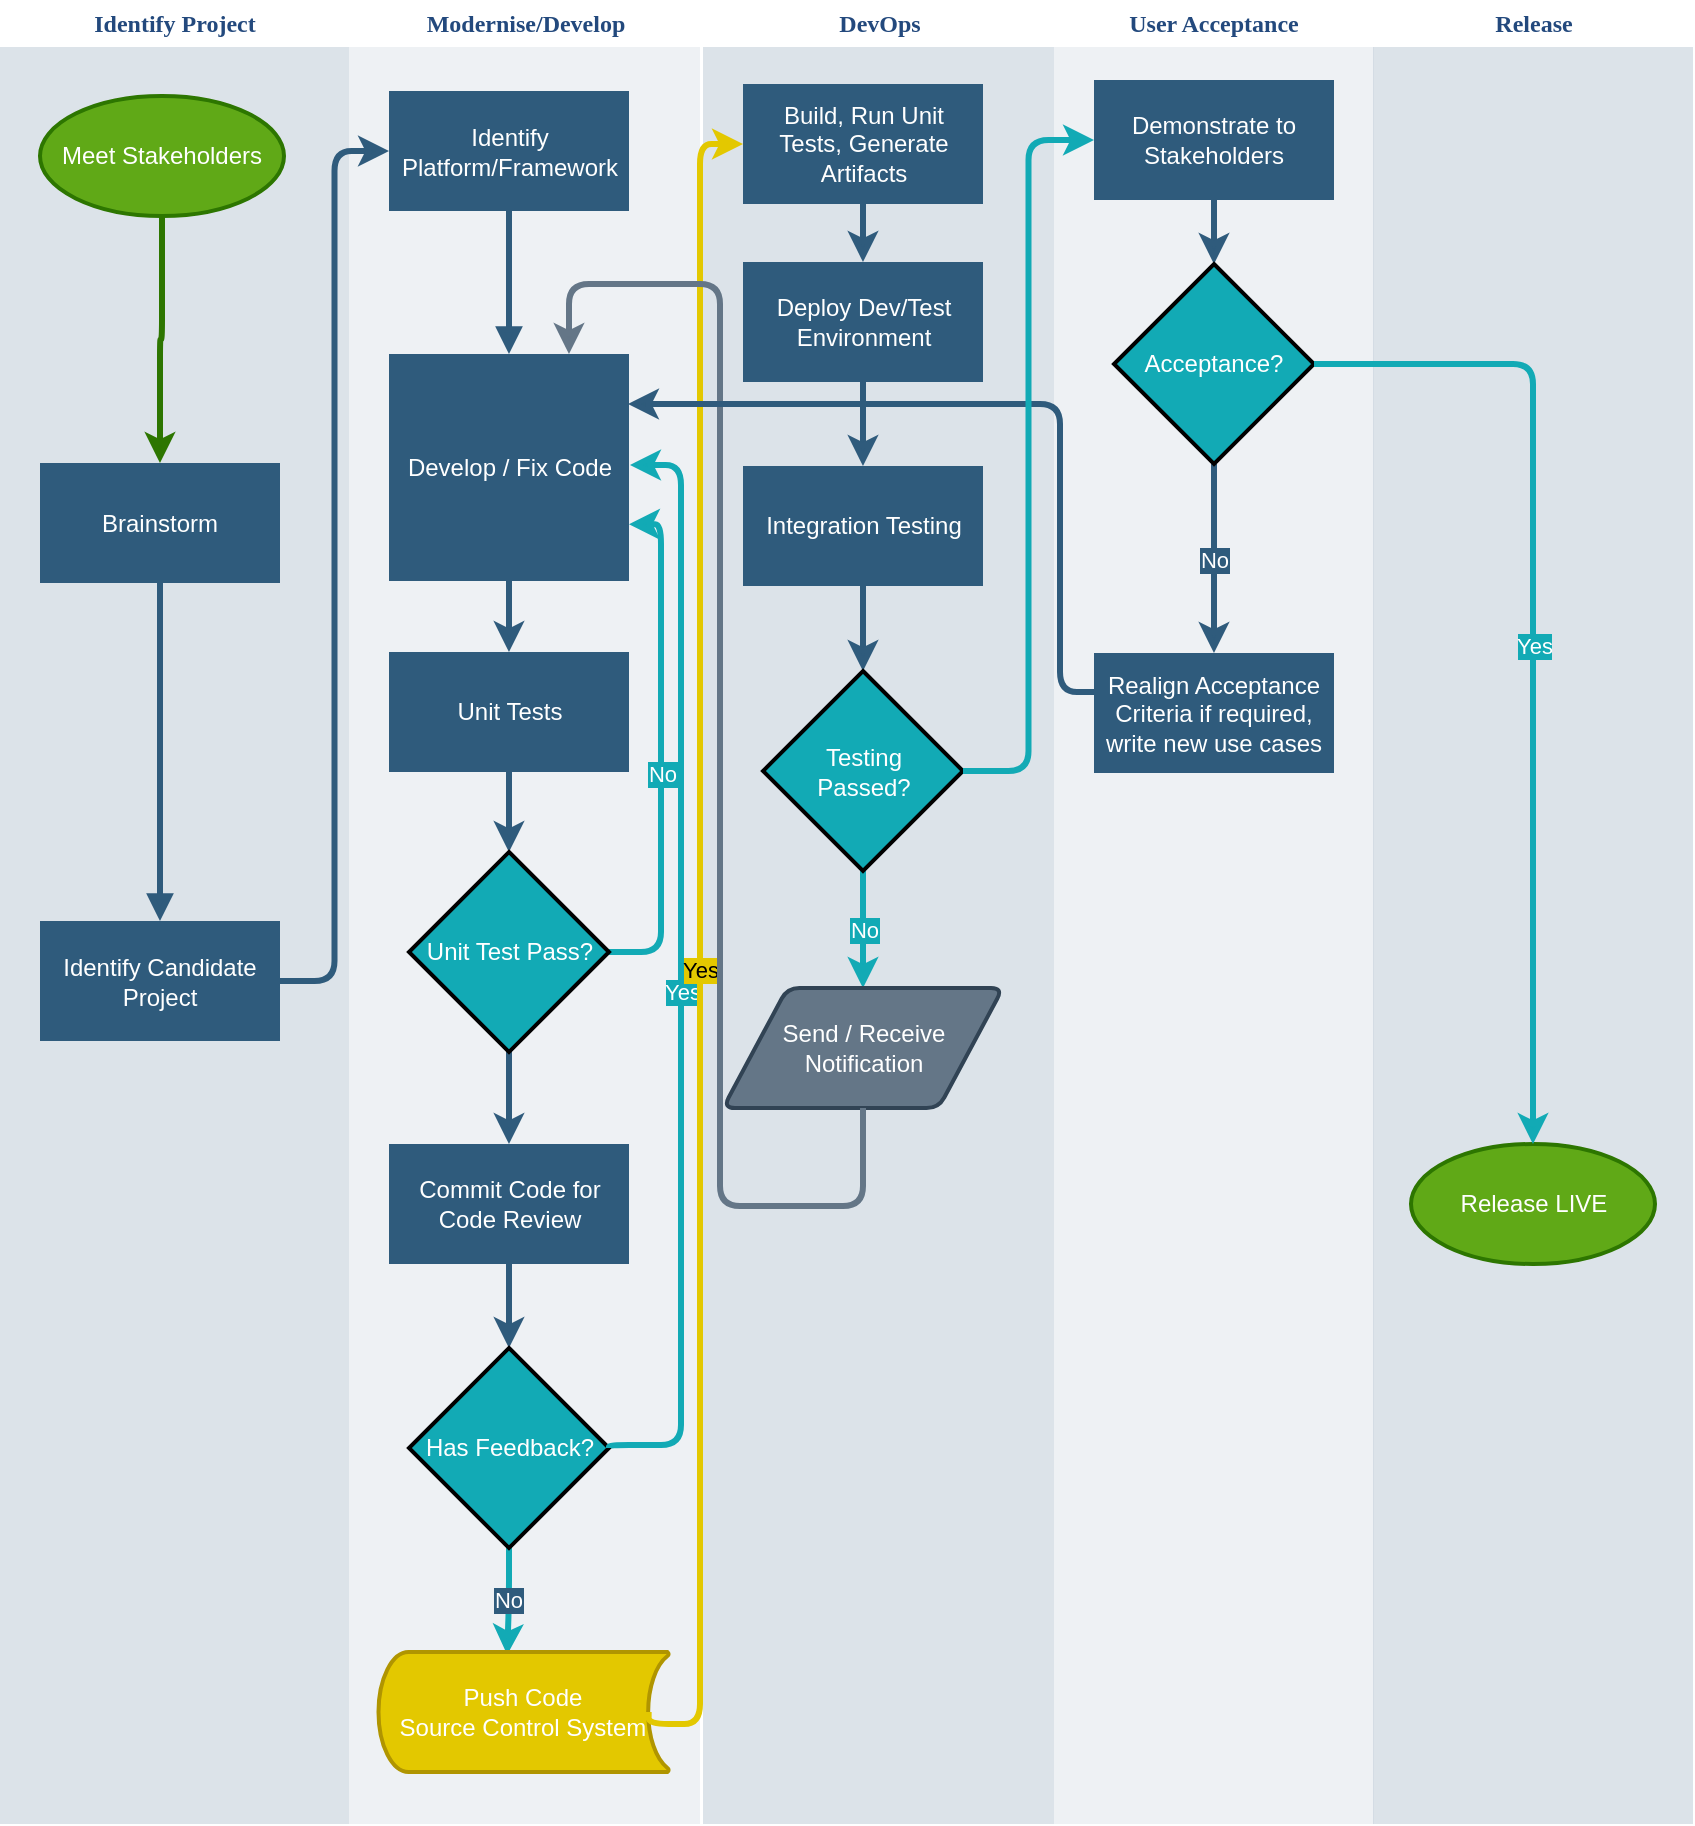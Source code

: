 <mxfile version="20.6.0" type="device"><diagram id="07fea595-8f29-1299-0266-81d95cde20df" name="Page-1"><mxGraphModel dx="1038" dy="571" grid="1" gridSize="10" guides="1" tooltips="1" connect="1" arrows="1" fold="1" page="1" pageScale="1" pageWidth="1169" pageHeight="827" background="#ffffff" math="0" shadow="0"><root><mxCell id="0"/><mxCell id="1" parent="0"/><mxCell id="170" value="&lt;font color=&quot;#23497d&quot;&gt;Identify Project&lt;/font&gt;" style="swimlane;whiteSpace=wrap;fillColor=none;swimlaneFillColor=#BAC8D3;fontColor=#FFFFFF;fontFamily=Tahoma;html=1;strokeColor=none;opacity=50;startSize=23;" parent="1" vertex="1"><mxGeometry x="10" y="88.5" width="174.5" height="911.5" as="geometry"><mxRectangle x="20" y="20" width="80" height="23" as="alternateBounds"/></mxGeometry></mxCell><mxCell id="172" value="Brainstorm" style="whiteSpace=wrap;strokeColor=none;fillColor=#2f5b7c;shadow=0;fontColor=#FFFFFF;fontFamily=Helvetica;fontStyle=0;html=1;fontSize=12;spacing=6;verticalAlign=middle;" parent="170" vertex="1"><mxGeometry x="20" y="231" width="120" height="60" as="geometry"/></mxCell><mxCell id="173" value="Identify Candidate Project" style="whiteSpace=wrap;strokeColor=none;fillColor=#2f5b7c;shadow=0;fontColor=#FFFFFF;fontFamily=Helvetica;fontStyle=0;html=1;fontSize=12;spacing=6;verticalAlign=middle;" parent="170" vertex="1"><mxGeometry x="20" y="460" width="120" height="60" as="geometry"/></mxCell><mxCell id="174" value="" style="edgeStyle=segmentEdgeStyle;strokeColor=#2F5B7C;strokeWidth=3;html=1;endArrow=block;endFill=1;" parent="170" source="172" target="173" edge="1"><mxGeometry width="100" height="100" relative="1" as="geometry"><mxPoint x="170" y="397.5" as="sourcePoint"/><mxPoint x="270" y="472.5" as="targetPoint"/></mxGeometry></mxCell><mxCell id="XFbco33qZ_QRv1qv9447-268" style="edgeStyle=orthogonalEdgeStyle;rounded=1;orthogonalLoop=1;jettySize=auto;html=1;entryX=0.5;entryY=0;entryDx=0;entryDy=0;labelBackgroundColor=#12AAB5;strokeColor=#2D7600;strokeWidth=3;fontColor=#000000;" edge="1" parent="170" source="XFbco33qZ_QRv1qv9447-219" target="172"><mxGeometry relative="1" as="geometry"/></mxCell><mxCell id="XFbco33qZ_QRv1qv9447-219" value="&lt;span style=&quot;font-family: Helvetica; font-size: 12px; font-style: normal; font-variant-ligatures: normal; font-variant-caps: normal; font-weight: 400; letter-spacing: normal; orphans: 2; text-align: center; text-indent: 0px; text-transform: none; widows: 2; word-spacing: 0px; -webkit-text-stroke-width: 0px; text-decoration-thickness: initial; text-decoration-style: initial; text-decoration-color: initial; float: none; display: inline !important;&quot;&gt;Meet Stakeholders&lt;/span&gt;" style="strokeWidth=2;html=1;shape=mxgraph.flowchart.start_1;whiteSpace=wrap;fillColor=#60a917;strokeColor=#2D7600;fontColor=#ffffff;" vertex="1" parent="170"><mxGeometry x="20" y="47.5" width="122" height="60" as="geometry"/></mxCell><mxCell id="180" value="&lt;font color=&quot;#23497d&quot;&gt;Release&lt;/font&gt;" style="swimlane;whiteSpace=wrap;fillColor=none;swimlaneFillColor=#BAC8D3;fontColor=#2F5B7C;fontFamily=Tahoma;html=1;strokeColor=none;opacity=50;" parent="1" vertex="1"><mxGeometry x="696.5" y="88.5" width="160" height="911.5" as="geometry"><mxRectangle x="20" y="20" width="80" height="23" as="alternateBounds"/></mxGeometry></mxCell><mxCell id="XFbco33qZ_QRv1qv9447-270" value="&lt;span style=&quot;font-family: Helvetica; font-size: 12px; font-style: normal; font-variant-ligatures: normal; font-variant-caps: normal; font-weight: 400; letter-spacing: normal; orphans: 2; text-align: center; text-indent: 0px; text-transform: none; widows: 2; word-spacing: 0px; -webkit-text-stroke-width: 0px; text-decoration-thickness: initial; text-decoration-style: initial; text-decoration-color: initial; float: none; display: inline !important;&quot;&gt;Release LIVE&lt;/span&gt;" style="strokeWidth=2;html=1;shape=mxgraph.flowchart.start_1;whiteSpace=wrap;fillColor=#60a917;strokeColor=#2D7600;fontColor=#ffffff;" vertex="1" parent="180"><mxGeometry x="19" y="571.5" width="122" height="60" as="geometry"/></mxCell><mxCell id="183" value="&lt;font color=&quot;#23497d&quot;&gt;Modernise/Develop&lt;/font&gt;" style="swimlane;whiteSpace=wrap;fillColor=none;swimlaneFillColor=#BAC8D3;fontColor=#2F5B7C;fontFamily=Tahoma;html=1;strokeColor=none;opacity=25;" parent="1" vertex="1"><mxGeometry x="184.5" y="88.5" width="175.5" height="911.5" as="geometry"><mxRectangle x="20" y="20" width="80" height="23" as="alternateBounds"/></mxGeometry></mxCell><mxCell id="184" value="Identify Platform/Framework" style="whiteSpace=wrap;shadow=0;fontColor=#FFFFFF;fontFamily=Helvetica;fontStyle=0;html=1;fontSize=12;plain-purple;strokeColor=none;fillColor=#2f5b7c;gradientColor=none;spacing=6;verticalAlign=middle;" parent="183" vertex="1"><mxGeometry x="20" y="45" width="120" height="60" as="geometry"/></mxCell><mxCell id="186" value="" style="edgeStyle=segmentEdgeStyle;strokeColor=#2F5B7C;strokeWidth=3;html=1;endArrow=block;endFill=1;entryX=0.5;entryY=0;entryDx=0;entryDy=0;" parent="183" source="184" target="XFbco33qZ_QRv1qv9447-222" edge="1"><mxGeometry width="100" height="100" relative="1" as="geometry"><mxPoint x="-10" y="100" as="sourcePoint"/><mxPoint x="80" y="265" as="targetPoint"/></mxGeometry></mxCell><mxCell id="XFbco33qZ_QRv1qv9447-245" style="edgeStyle=orthogonalEdgeStyle;rounded=1;orthogonalLoop=1;jettySize=auto;html=1;strokeColor=#2F5B7C;strokeWidth=3;fontColor=#FFFFFF;" edge="1" parent="183" source="XFbco33qZ_QRv1qv9447-222" target="XFbco33qZ_QRv1qv9447-223"><mxGeometry relative="1" as="geometry"/></mxCell><mxCell id="XFbco33qZ_QRv1qv9447-222" value="Develop / Fix Code" style="whiteSpace=wrap;shadow=0;fontColor=#FFFFFF;fontFamily=Helvetica;fontStyle=0;html=1;fontSize=12;plain-purple;strokeColor=none;fillColor=#2f5b7c;gradientColor=none;spacing=6;verticalAlign=middle;" vertex="1" parent="183"><mxGeometry x="20" y="176.5" width="120" height="113.5" as="geometry"/></mxCell><mxCell id="XFbco33qZ_QRv1qv9447-246" style="edgeStyle=orthogonalEdgeStyle;rounded=1;orthogonalLoop=1;jettySize=auto;html=1;entryX=0.5;entryY=0;entryDx=0;entryDy=0;entryPerimeter=0;strokeColor=#2F5B7C;strokeWidth=3;fontColor=#FFFFFF;" edge="1" parent="183" source="XFbco33qZ_QRv1qv9447-223" target="XFbco33qZ_QRv1qv9447-225"><mxGeometry relative="1" as="geometry"/></mxCell><mxCell id="XFbco33qZ_QRv1qv9447-223" value="Unit Tests" style="whiteSpace=wrap;shadow=0;fontColor=#FFFFFF;fontFamily=Helvetica;fontStyle=0;html=1;fontSize=12;plain-purple;strokeColor=none;fillColor=#2f5b7c;gradientColor=none;spacing=6;verticalAlign=middle;" vertex="1" parent="183"><mxGeometry x="20" y="325.5" width="120" height="60" as="geometry"/></mxCell><mxCell id="XFbco33qZ_QRv1qv9447-226" value="No" style="edgeStyle=orthogonalEdgeStyle;rounded=1;orthogonalLoop=1;jettySize=auto;html=1;entryX=1;entryY=0.75;entryDx=0;entryDy=0;strokeColor=#12AAB5;strokeWidth=3;fontColor=#FFFFFF;exitX=1;exitY=0.5;exitDx=0;exitDy=0;exitPerimeter=0;labelPosition=center;verticalLabelPosition=bottom;align=center;verticalAlign=top;labelBackgroundColor=#12AAB5;" edge="1" parent="183" source="XFbco33qZ_QRv1qv9447-225" target="XFbco33qZ_QRv1qv9447-222"><mxGeometry relative="1" as="geometry"><Array as="points"><mxPoint x="156" y="476"/><mxPoint x="156" y="262"/></Array></mxGeometry></mxCell><mxCell id="XFbco33qZ_QRv1qv9447-237" style="edgeStyle=orthogonalEdgeStyle;rounded=1;orthogonalLoop=1;jettySize=auto;html=1;strokeColor=#2F5B7C;strokeWidth=3;fontColor=#000000;" edge="1" parent="183" source="XFbco33qZ_QRv1qv9447-225" target="XFbco33qZ_QRv1qv9447-231"><mxGeometry relative="1" as="geometry"/></mxCell><mxCell id="XFbco33qZ_QRv1qv9447-225" value="Unit Test Pass?" style="strokeWidth=2;html=1;shape=mxgraph.flowchart.decision;whiteSpace=wrap;labelBackgroundColor=none;fontColor=#FFFFFF;fillColor=#12AAB5;" vertex="1" parent="183"><mxGeometry x="30" y="425.5" width="100" height="100" as="geometry"/></mxCell><mxCell id="XFbco33qZ_QRv1qv9447-239" style="edgeStyle=orthogonalEdgeStyle;rounded=1;orthogonalLoop=1;jettySize=auto;html=1;strokeColor=#2F5B7C;strokeWidth=3;fontColor=#000000;" edge="1" parent="183" source="XFbco33qZ_QRv1qv9447-231" target="XFbco33qZ_QRv1qv9447-233"><mxGeometry relative="1" as="geometry"/></mxCell><mxCell id="XFbco33qZ_QRv1qv9447-231" value="Commit Code for Code Review" style="whiteSpace=wrap;shadow=0;fontColor=#FFFFFF;fontFamily=Helvetica;fontStyle=0;html=1;fontSize=12;plain-purple;strokeColor=none;fillColor=#2f5b7c;gradientColor=none;spacing=6;verticalAlign=middle;" vertex="1" parent="183"><mxGeometry x="20" y="571.5" width="120" height="60" as="geometry"/></mxCell><mxCell id="XFbco33qZ_QRv1qv9447-238" value="No" style="edgeStyle=orthogonalEdgeStyle;rounded=1;orthogonalLoop=1;jettySize=auto;html=1;strokeColor=#12AAB5;strokeWidth=3;fontColor=#FFFFFF;entryX=0.443;entryY=0.023;entryDx=0;entryDy=0;entryPerimeter=0;labelBackgroundColor=#2F5B7C;" edge="1" parent="183" source="XFbco33qZ_QRv1qv9447-233" target="XFbco33qZ_QRv1qv9447-241"><mxGeometry relative="1" as="geometry"><mxPoint x="80" y="831.5" as="targetPoint"/></mxGeometry></mxCell><mxCell id="XFbco33qZ_QRv1qv9447-233" value="Has Feedback?" style="strokeWidth=2;html=1;shape=mxgraph.flowchart.decision;whiteSpace=wrap;labelBackgroundColor=none;fontColor=#FFFFFF;fillColor=#12AAB5;" vertex="1" parent="183"><mxGeometry x="30" y="673.5" width="100" height="100" as="geometry"/></mxCell><mxCell id="XFbco33qZ_QRv1qv9447-235" value="Yes" style="edgeStyle=orthogonalEdgeStyle;rounded=1;orthogonalLoop=1;jettySize=auto;html=1;strokeColor=#12AAB5;strokeWidth=3;fontColor=#FFFFFF;labelPosition=center;verticalLabelPosition=bottom;align=center;verticalAlign=top;exitX=1;exitY=0.5;exitDx=0;exitDy=0;exitPerimeter=0;labelBackgroundColor=#12AAB5;" edge="1" parent="183" source="XFbco33qZ_QRv1qv9447-233"><mxGeometry relative="1" as="geometry"><mxPoint x="140.5" y="231.5" as="targetPoint"/><Array as="points"><mxPoint x="130" y="722"/><mxPoint x="166" y="722"/><mxPoint x="166" y="232"/><mxPoint x="141" y="232"/></Array></mxGeometry></mxCell><mxCell id="XFbco33qZ_QRv1qv9447-241" value="&lt;font color=&quot;#ffffff&quot;&gt;Push Code &lt;br&gt;Source Control System&lt;/font&gt;" style="strokeWidth=2;html=1;shape=mxgraph.flowchart.stored_data;whiteSpace=wrap;labelBackgroundColor=none;fillColor=#e3c800;strokeColor=#B09500;fontColor=#000000;" vertex="1" parent="183"><mxGeometry x="14.75" y="825.5" width="145.25" height="60" as="geometry"/></mxCell><mxCell id="187" value="&lt;font color=&quot;#23497d&quot;&gt;DevOps&lt;/font&gt;" style="swimlane;whiteSpace=wrap;fillColor=none;swimlaneFillColor=#BAC8D3;fontColor=#2F5B7C;fontFamily=Tahoma;html=1;strokeColor=none;opacity=50;" parent="1" vertex="1"><mxGeometry x="361.5" y="88.5" width="175.5" height="911.5" as="geometry"><mxRectangle x="20" y="20" width="80" height="23" as="alternateBounds"/></mxGeometry></mxCell><mxCell id="XFbco33qZ_QRv1qv9447-250" style="edgeStyle=orthogonalEdgeStyle;rounded=1;orthogonalLoop=1;jettySize=auto;html=1;entryX=0.5;entryY=0;entryDx=0;entryDy=0;strokeColor=#2F5B7C;strokeWidth=3;fontColor=#FFFFFF;" edge="1" parent="187" source="XFbco33qZ_QRv1qv9447-240" target="XFbco33qZ_QRv1qv9447-243"><mxGeometry relative="1" as="geometry"/></mxCell><mxCell id="XFbco33qZ_QRv1qv9447-240" value="Build, Run Unit Tests, Generate Artifacts" style="whiteSpace=wrap;shadow=0;fontColor=#FFFFFF;fontFamily=Helvetica;fontStyle=0;html=1;fontSize=12;plain-purple;strokeColor=none;fillColor=#2f5b7c;gradientColor=none;spacing=6;verticalAlign=middle;" vertex="1" parent="187"><mxGeometry x="20" y="41.5" width="120" height="60" as="geometry"/></mxCell><mxCell id="XFbco33qZ_QRv1qv9447-251" style="edgeStyle=orthogonalEdgeStyle;rounded=1;orthogonalLoop=1;jettySize=auto;html=1;strokeColor=#2F5B7C;strokeWidth=3;fontColor=#FFFFFF;" edge="1" parent="187" source="XFbco33qZ_QRv1qv9447-243" target="XFbco33qZ_QRv1qv9447-247"><mxGeometry relative="1" as="geometry"><mxPoint x="80" y="227.5" as="targetPoint"/></mxGeometry></mxCell><mxCell id="XFbco33qZ_QRv1qv9447-243" value="Deploy Dev/Test Environment" style="whiteSpace=wrap;shadow=0;fontColor=#FFFFFF;fontFamily=Helvetica;fontStyle=0;html=1;fontSize=12;plain-purple;strokeColor=none;fillColor=#2f5b7c;gradientColor=none;spacing=6;verticalAlign=middle;" vertex="1" parent="187"><mxGeometry x="20" y="130.5" width="120" height="60" as="geometry"/></mxCell><mxCell id="XFbco33qZ_QRv1qv9447-249" style="edgeStyle=orthogonalEdgeStyle;rounded=1;orthogonalLoop=1;jettySize=auto;html=1;strokeColor=#2F5B7C;strokeWidth=3;fontColor=#FFFFFF;" edge="1" parent="187" source="XFbco33qZ_QRv1qv9447-247" target="XFbco33qZ_QRv1qv9447-248"><mxGeometry relative="1" as="geometry"/></mxCell><mxCell id="XFbco33qZ_QRv1qv9447-247" value="Integration Testing" style="whiteSpace=wrap;shadow=0;fontColor=#FFFFFF;fontFamily=Helvetica;fontStyle=0;html=1;fontSize=12;plain-purple;strokeColor=none;fillColor=#2f5b7c;gradientColor=none;spacing=6;verticalAlign=middle;" vertex="1" parent="187"><mxGeometry x="20" y="232.5" width="120" height="60" as="geometry"/></mxCell><mxCell id="XFbco33qZ_QRv1qv9447-256" value="No" style="edgeStyle=orthogonalEdgeStyle;rounded=1;orthogonalLoop=1;jettySize=auto;html=1;entryX=0.5;entryY=0;entryDx=0;entryDy=0;strokeColor=#12AAB5;strokeWidth=3;fontColor=#FFFFFF;labelBackgroundColor=#12AAB5;" edge="1" parent="187" source="XFbco33qZ_QRv1qv9447-248" target="XFbco33qZ_QRv1qv9447-253"><mxGeometry relative="1" as="geometry"/></mxCell><mxCell id="XFbco33qZ_QRv1qv9447-248" value="Testing &lt;br&gt;Passed?" style="strokeWidth=2;html=1;shape=mxgraph.flowchart.decision;whiteSpace=wrap;labelBackgroundColor=none;fontColor=#FFFFFF;fillColor=#12AAB5;" vertex="1" parent="187"><mxGeometry x="30" y="335" width="100" height="100" as="geometry"/></mxCell><mxCell id="XFbco33qZ_QRv1qv9447-253" value="Send / Receive Notification" style="shape=parallelogram;html=1;strokeWidth=2;perimeter=parallelogramPerimeter;whiteSpace=wrap;rounded=1;arcSize=12;size=0.23;labelBackgroundColor=none;fontColor=#ffffff;fillColor=#647687;strokeColor=#314354;" vertex="1" parent="187"><mxGeometry x="10" y="493.5" width="140" height="60" as="geometry"/></mxCell><mxCell id="193" value="&lt;font color=&quot;#23497d&quot;&gt;User Acceptance&lt;/font&gt;" style="swimlane;whiteSpace=wrap;fillColor=none;swimlaneFillColor=#BAC8D3;fontColor=#2F5B7C;fontFamily=Tahoma;html=1;strokeColor=none;opacity=25;" parent="1" vertex="1"><mxGeometry x="537" y="88.5" width="160" height="911.5" as="geometry"><mxRectangle x="20" y="20" width="80" height="23" as="alternateBounds"/></mxGeometry></mxCell><mxCell id="XFbco33qZ_QRv1qv9447-264" style="edgeStyle=orthogonalEdgeStyle;rounded=1;orthogonalLoop=1;jettySize=auto;html=1;labelBackgroundColor=#12AAB5;strokeColor=#2F5B7C;strokeWidth=3;fontColor=#FFFFFF;" edge="1" parent="193" source="194" target="XFbco33qZ_QRv1qv9447-263"><mxGeometry relative="1" as="geometry"/></mxCell><mxCell id="194" value="Demonstrate to Stakeholders" style="whiteSpace=wrap;strokeColor=none;fillColor=#2f5b7c;shadow=0;fontColor=#FFFFFF;fontFamily=Helvetica;fontStyle=0;html=1;fontSize=12;spacing=6;verticalAlign=middle;" parent="193" vertex="1"><mxGeometry x="20" y="39.5" width="120" height="60" as="geometry"/></mxCell><mxCell id="195" value="Realign Acceptance Criteria if required, write new use cases" style="whiteSpace=wrap;strokeColor=none;fillColor=#2f5b7c;shadow=0;fontColor=#FFFFFF;fontFamily=Helvetica;fontStyle=0;html=1;fontSize=12;spacing=6;verticalAlign=middle;" parent="193" vertex="1"><mxGeometry x="20" y="326" width="120" height="60" as="geometry"/></mxCell><mxCell id="XFbco33qZ_QRv1qv9447-265" value="No" style="edgeStyle=orthogonalEdgeStyle;rounded=1;orthogonalLoop=1;jettySize=auto;html=1;labelBackgroundColor=#2F5B7C;strokeColor=#2F5B7C;strokeWidth=3;fontColor=#FFFFFF;" edge="1" parent="193" source="XFbco33qZ_QRv1qv9447-263" target="195"><mxGeometry relative="1" as="geometry"/></mxCell><mxCell id="XFbco33qZ_QRv1qv9447-263" value="Acceptance?" style="strokeWidth=2;html=1;shape=mxgraph.flowchart.decision;whiteSpace=wrap;labelBackgroundColor=none;fontColor=#FFFFFF;fillColor=#12AAB5;" vertex="1" parent="193"><mxGeometry x="30" y="131.5" width="100" height="100" as="geometry"/></mxCell><mxCell id="XFbco33qZ_QRv1qv9447-242" value="Yes" style="edgeStyle=orthogonalEdgeStyle;rounded=1;orthogonalLoop=1;jettySize=auto;html=1;strokeColor=#E3C800;strokeWidth=3;fontColor=#000000;entryX=0;entryY=0.5;entryDx=0;entryDy=0;labelPosition=center;verticalLabelPosition=bottom;align=center;verticalAlign=top;exitX=0.93;exitY=0.5;exitDx=0;exitDy=0;exitPerimeter=0;labelBackgroundColor=#E3C800;" edge="1" parent="1" source="XFbco33qZ_QRv1qv9447-241" target="XFbco33qZ_QRv1qv9447-240"><mxGeometry relative="1" as="geometry"><mxPoint x="324.5" y="822" as="sourcePoint"/><mxPoint x="334.5" y="358" as="targetPoint"/><Array as="points"><mxPoint x="360" y="950"/><mxPoint x="360" y="160"/></Array></mxGeometry></mxCell><mxCell id="XFbco33qZ_QRv1qv9447-255" style="edgeStyle=orthogonalEdgeStyle;rounded=1;orthogonalLoop=1;jettySize=auto;html=1;strokeColor=#647687;strokeWidth=3;fontColor=#FFFFFF;entryX=0.75;entryY=0;entryDx=0;entryDy=0;" edge="1" parent="1" source="XFbco33qZ_QRv1qv9447-253" target="XFbco33qZ_QRv1qv9447-222"><mxGeometry relative="1" as="geometry"><mxPoint x="270" y="290" as="targetPoint"/><Array as="points"><mxPoint x="370" y="691"/><mxPoint x="370" y="230"/><mxPoint x="295" y="230"/></Array></mxGeometry></mxCell><mxCell id="XFbco33qZ_QRv1qv9447-259" style="edgeStyle=orthogonalEdgeStyle;rounded=1;orthogonalLoop=1;jettySize=auto;html=1;entryX=0;entryY=0.5;entryDx=0;entryDy=0;labelBackgroundColor=#E3C800;strokeColor=#2F5B7C;strokeWidth=3;fontColor=#FFFFFF;" edge="1" parent="1" source="173" target="184"><mxGeometry relative="1" as="geometry"/></mxCell><mxCell id="XFbco33qZ_QRv1qv9447-266" style="edgeStyle=orthogonalEdgeStyle;rounded=1;orthogonalLoop=1;jettySize=auto;html=1;labelBackgroundColor=#12AAB5;strokeColor=#2F5B7C;strokeWidth=3;fontColor=#FFFFFF;" edge="1" parent="1" source="195"><mxGeometry relative="1" as="geometry"><mxPoint x="324" y="290" as="targetPoint"/><Array as="points"><mxPoint x="540" y="434"/><mxPoint x="540" y="290"/><mxPoint x="324" y="290"/></Array></mxGeometry></mxCell><mxCell id="XFbco33qZ_QRv1qv9447-272" value="Yes" style="edgeStyle=orthogonalEdgeStyle;rounded=1;orthogonalLoop=1;jettySize=auto;html=1;entryX=0.5;entryY=0;entryDx=0;entryDy=0;entryPerimeter=0;labelBackgroundColor=#12AAB5;strokeColor=#12AAB5;strokeWidth=3;fontColor=#FFFFFF;" edge="1" parent="1" source="XFbco33qZ_QRv1qv9447-263" target="XFbco33qZ_QRv1qv9447-270"><mxGeometry relative="1" as="geometry"/></mxCell><mxCell id="XFbco33qZ_QRv1qv9447-273" style="edgeStyle=orthogonalEdgeStyle;rounded=1;orthogonalLoop=1;jettySize=auto;html=1;entryX=0;entryY=0.5;entryDx=0;entryDy=0;labelBackgroundColor=#12AAB5;strokeColor=#12AAB5;strokeWidth=3;fontColor=#FFFFFF;" edge="1" parent="1" source="XFbco33qZ_QRv1qv9447-248" target="194"><mxGeometry relative="1" as="geometry"/></mxCell></root></mxGraphModel></diagram></mxfile>